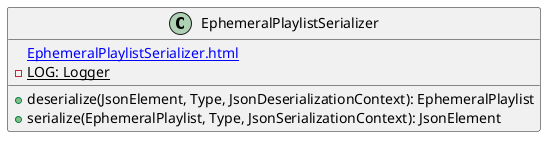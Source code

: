@startuml

    class EphemeralPlaylistSerializer {
        [[EphemeralPlaylistSerializer.html]]
        {static} -LOG: Logger
        +deserialize(JsonElement, Type, JsonDeserializationContext): EphemeralPlaylist
        +serialize(EphemeralPlaylist, Type, JsonSerializationContext): JsonElement
    }

@enduml
